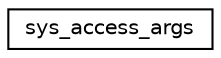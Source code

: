 digraph "Graphical Class Hierarchy"
{
 // LATEX_PDF_SIZE
  edge [fontname="Helvetica",fontsize="10",labelfontname="Helvetica",labelfontsize="10"];
  node [fontname="Helvetica",fontsize="10",shape=record];
  rankdir="LR";
  Node0 [label="sys_access_args",height=0.2,width=0.4,color="black", fillcolor="white", style="filled",URL="$structsys__access__args.html",tooltip=" "];
}
